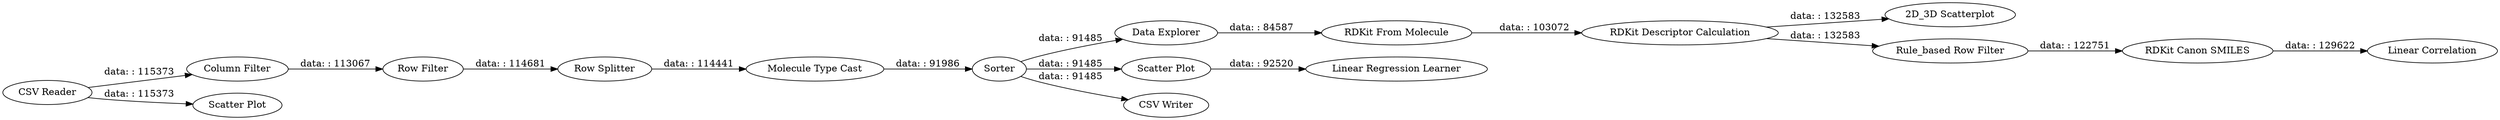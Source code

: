 digraph {
	"-619494347103609133_5" [label=Sorter]
	"-619494347103609133_6" [label="Data Explorer"]
	"-619494347103609133_8" [label="Scatter Plot"]
	"-619494347103609133_2" [label="Column Filter"]
	"-619494347103609133_10" [label="RDKit From Molecule"]
	"-619494347103609133_13" [label="RDKit Canon SMILES"]
	"-619494347103609133_15" [label="Linear Correlation"]
	"-619494347103609133_29" [label="Scatter Plot"]
	"-619494347103609133_11" [label="Molecule Type Cast"]
	"-619494347103609133_14" [label="2D_3D Scatterplot"]
	"-619494347103609133_4" [label="Row Splitter"]
	"-619494347103609133_28" [label="Rule_based Row Filter"]
	"-619494347103609133_9" [label="Linear Regression Learner"]
	"-619494347103609133_12" [label="RDKit Descriptor Calculation"]
	"-619494347103609133_3" [label="Row Filter"]
	"-619494347103609133_7" [label="CSV Writer"]
	"-619494347103609133_1" [label="CSV Reader"]
	"-619494347103609133_10" -> "-619494347103609133_12" [label="data: : 103072"]
	"-619494347103609133_5" -> "-619494347103609133_8" [label="data: : 91485"]
	"-619494347103609133_12" -> "-619494347103609133_14" [label="data: : 132583"]
	"-619494347103609133_28" -> "-619494347103609133_13" [label="data: : 122751"]
	"-619494347103609133_1" -> "-619494347103609133_2" [label="data: : 115373"]
	"-619494347103609133_2" -> "-619494347103609133_3" [label="data: : 113067"]
	"-619494347103609133_5" -> "-619494347103609133_7" [label="data: : 91485"]
	"-619494347103609133_5" -> "-619494347103609133_6" [label="data: : 91485"]
	"-619494347103609133_6" -> "-619494347103609133_10" [label="data: : 84587"]
	"-619494347103609133_8" -> "-619494347103609133_9" [label="data: : 92520"]
	"-619494347103609133_13" -> "-619494347103609133_15" [label="data: : 129622"]
	"-619494347103609133_1" -> "-619494347103609133_29" [label="data: : 115373"]
	"-619494347103609133_3" -> "-619494347103609133_4" [label="data: : 114681"]
	"-619494347103609133_4" -> "-619494347103609133_11" [label="data: : 114441"]
	"-619494347103609133_12" -> "-619494347103609133_28" [label="data: : 132583"]
	"-619494347103609133_11" -> "-619494347103609133_5" [label="data: : 91986"]
	rankdir=LR
}
